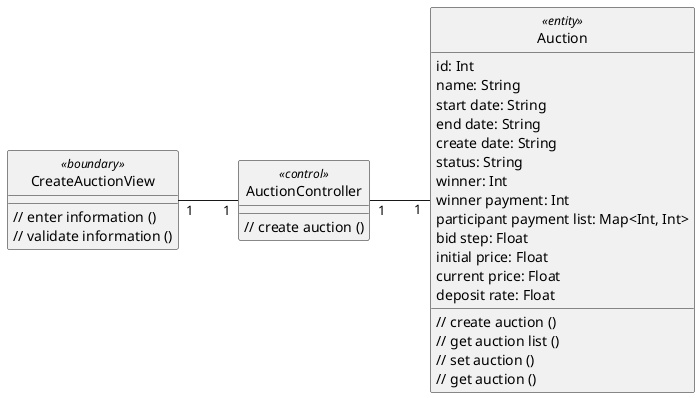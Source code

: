 @startuml create_auction
hide circle
skinparam classAttributeIconSize 0
left to right direction

class CreateAuctionView <<boundary>> {
  // enter information ()
  // validate information ()
}

class AuctionController <<control>> {
  // create auction ()
}

class Auction <<entity>> {
  id: Int
  name: String
  start date: String
  end date: String
  create date: String
  status: String
  winner: Int
  winner payment: Int
  participant payment list: Map<Int, Int>
  bid step: Float
  initial price: Float
  current price: Float
  deposit rate: Float
  // create auction ()
  // get auction list ()
  // set auction ()
  // get auction ()
}

CreateAuctionView "1" -- "1" AuctionController
AuctionController "1" -- "1" Auction
@enduml